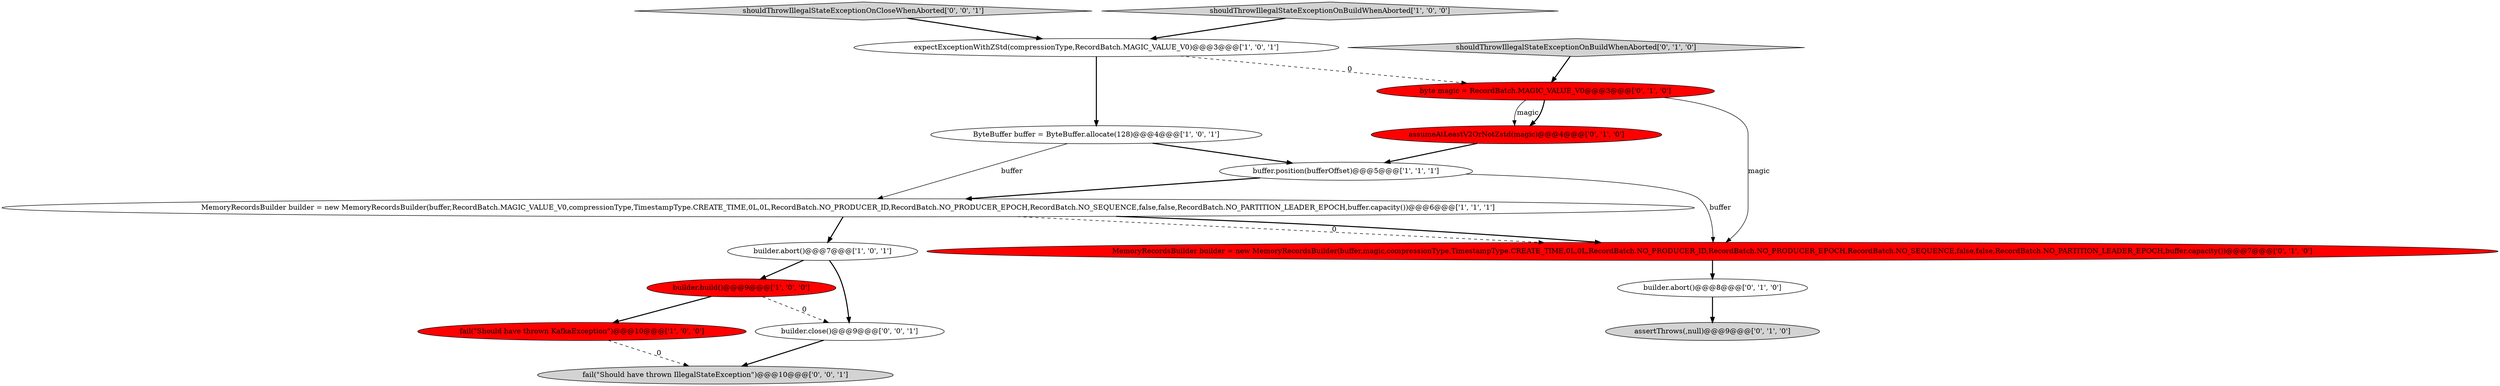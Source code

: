digraph {
15 [style = filled, label = "shouldThrowIllegalStateExceptionOnCloseWhenAborted['0', '0', '1']", fillcolor = lightgray, shape = diamond image = "AAA0AAABBB3BBB"];
0 [style = filled, label = "fail(\"Should have thrown KafkaException\")@@@10@@@['1', '0', '0']", fillcolor = red, shape = ellipse image = "AAA1AAABBB1BBB"];
9 [style = filled, label = "shouldThrowIllegalStateExceptionOnBuildWhenAborted['0', '1', '0']", fillcolor = lightgray, shape = diamond image = "AAA0AAABBB2BBB"];
11 [style = filled, label = "builder.abort()@@@8@@@['0', '1', '0']", fillcolor = white, shape = ellipse image = "AAA0AAABBB2BBB"];
8 [style = filled, label = "MemoryRecordsBuilder builder = new MemoryRecordsBuilder(buffer,magic,compressionType,TimestampType.CREATE_TIME,0L,0L,RecordBatch.NO_PRODUCER_ID,RecordBatch.NO_PRODUCER_EPOCH,RecordBatch.NO_SEQUENCE,false,false,RecordBatch.NO_PARTITION_LEADER_EPOCH,buffer.capacity())@@@7@@@['0', '1', '0']", fillcolor = red, shape = ellipse image = "AAA1AAABBB2BBB"];
3 [style = filled, label = "shouldThrowIllegalStateExceptionOnBuildWhenAborted['1', '0', '0']", fillcolor = lightgray, shape = diamond image = "AAA0AAABBB1BBB"];
2 [style = filled, label = "buffer.position(bufferOffset)@@@5@@@['1', '1', '1']", fillcolor = white, shape = ellipse image = "AAA0AAABBB1BBB"];
13 [style = filled, label = "assertThrows(,null)@@@9@@@['0', '1', '0']", fillcolor = lightgray, shape = ellipse image = "AAA0AAABBB2BBB"];
14 [style = filled, label = "fail(\"Should have thrown IllegalStateException\")@@@10@@@['0', '0', '1']", fillcolor = lightgray, shape = ellipse image = "AAA0AAABBB3BBB"];
12 [style = filled, label = "byte magic = RecordBatch.MAGIC_VALUE_V0@@@3@@@['0', '1', '0']", fillcolor = red, shape = ellipse image = "AAA1AAABBB2BBB"];
4 [style = filled, label = "expectExceptionWithZStd(compressionType,RecordBatch.MAGIC_VALUE_V0)@@@3@@@['1', '0', '1']", fillcolor = white, shape = ellipse image = "AAA0AAABBB1BBB"];
16 [style = filled, label = "builder.close()@@@9@@@['0', '0', '1']", fillcolor = white, shape = ellipse image = "AAA0AAABBB3BBB"];
7 [style = filled, label = "MemoryRecordsBuilder builder = new MemoryRecordsBuilder(buffer,RecordBatch.MAGIC_VALUE_V0,compressionType,TimestampType.CREATE_TIME,0L,0L,RecordBatch.NO_PRODUCER_ID,RecordBatch.NO_PRODUCER_EPOCH,RecordBatch.NO_SEQUENCE,false,false,RecordBatch.NO_PARTITION_LEADER_EPOCH,buffer.capacity())@@@6@@@['1', '1', '1']", fillcolor = white, shape = ellipse image = "AAA0AAABBB1BBB"];
6 [style = filled, label = "ByteBuffer buffer = ByteBuffer.allocate(128)@@@4@@@['1', '0', '1']", fillcolor = white, shape = ellipse image = "AAA0AAABBB1BBB"];
5 [style = filled, label = "builder.build()@@@9@@@['1', '0', '0']", fillcolor = red, shape = ellipse image = "AAA1AAABBB1BBB"];
10 [style = filled, label = "assumeAtLeastV2OrNotZstd(magic)@@@4@@@['0', '1', '0']", fillcolor = red, shape = ellipse image = "AAA1AAABBB2BBB"];
1 [style = filled, label = "builder.abort()@@@7@@@['1', '0', '1']", fillcolor = white, shape = ellipse image = "AAA0AAABBB1BBB"];
1->5 [style = bold, label=""];
12->10 [style = solid, label="magic"];
12->8 [style = solid, label="magic"];
7->1 [style = bold, label=""];
4->6 [style = bold, label=""];
2->8 [style = solid, label="buffer"];
7->8 [style = dashed, label="0"];
7->8 [style = bold, label=""];
3->4 [style = bold, label=""];
4->12 [style = dashed, label="0"];
6->2 [style = bold, label=""];
5->16 [style = dashed, label="0"];
0->14 [style = dashed, label="0"];
12->10 [style = bold, label=""];
5->0 [style = bold, label=""];
6->7 [style = solid, label="buffer"];
1->16 [style = bold, label=""];
11->13 [style = bold, label=""];
15->4 [style = bold, label=""];
16->14 [style = bold, label=""];
10->2 [style = bold, label=""];
9->12 [style = bold, label=""];
2->7 [style = bold, label=""];
8->11 [style = bold, label=""];
}
